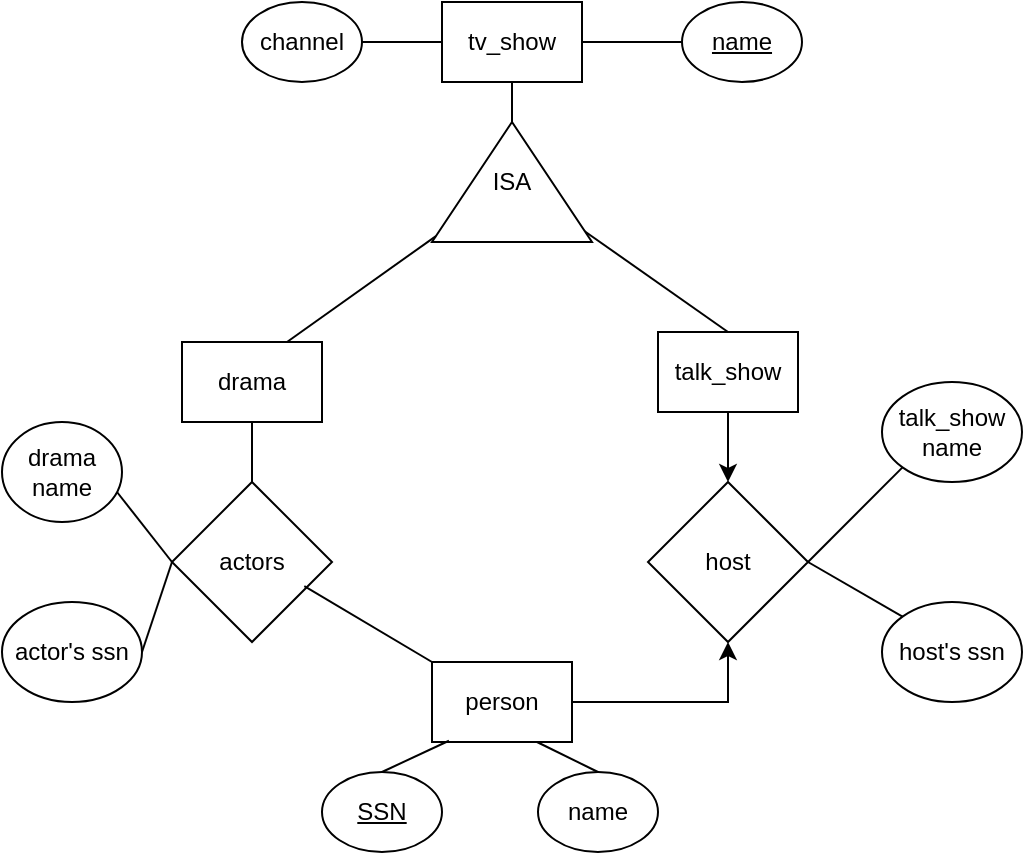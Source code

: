 <mxfile version="21.1.1" type="github">
  <diagram name="第1頁" id="jgAXVNBRgMBZShgyMuvH">
    <mxGraphModel dx="893" dy="499" grid="1" gridSize="10" guides="1" tooltips="1" connect="1" arrows="1" fold="1" page="1" pageScale="1" pageWidth="827" pageHeight="1169" math="0" shadow="0">
      <root>
        <mxCell id="0" />
        <mxCell id="1" parent="0" />
        <mxCell id="I4qZ6FRCHDBkj2pwvKRZ-1" value="" style="edgeStyle=orthogonalEdgeStyle;rounded=0;orthogonalLoop=1;jettySize=auto;html=1;" edge="1" parent="1" source="Wwxn7E1qv-EfVadIdRsq-1" target="yyZb5kcJpjw0oZw3hkXW-1">
          <mxGeometry relative="1" as="geometry" />
        </mxCell>
        <mxCell id="Wwxn7E1qv-EfVadIdRsq-1" value="person" style="rounded=0;whiteSpace=wrap;html=1;" parent="1" vertex="1">
          <mxGeometry x="365" y="490" width="70" height="40" as="geometry" />
        </mxCell>
        <mxCell id="Wwxn7E1qv-EfVadIdRsq-2" value="SSN" style="ellipse;whiteSpace=wrap;html=1;fontStyle=4" parent="1" vertex="1">
          <mxGeometry x="310" y="545" width="60" height="40" as="geometry" />
        </mxCell>
        <mxCell id="Wwxn7E1qv-EfVadIdRsq-3" value="" style="endArrow=none;html=1;rounded=0;entryX=0.121;entryY=0.984;entryDx=0;entryDy=0;exitX=0.5;exitY=0;exitDx=0;exitDy=0;entryPerimeter=0;" parent="1" source="Wwxn7E1qv-EfVadIdRsq-2" target="Wwxn7E1qv-EfVadIdRsq-1" edge="1">
          <mxGeometry width="50" height="50" relative="1" as="geometry">
            <mxPoint x="363" y="845" as="sourcePoint" />
            <mxPoint x="413" y="795" as="targetPoint" />
          </mxGeometry>
        </mxCell>
        <mxCell id="Wwxn7E1qv-EfVadIdRsq-4" value="name" style="ellipse;whiteSpace=wrap;html=1;movable=1;resizable=1;rotatable=1;deletable=1;editable=1;locked=0;connectable=1;" parent="1" vertex="1">
          <mxGeometry x="418" y="545" width="60" height="40" as="geometry" />
        </mxCell>
        <mxCell id="Wwxn7E1qv-EfVadIdRsq-5" value="" style="endArrow=none;html=1;rounded=0;entryX=0.75;entryY=1;entryDx=0;entryDy=0;exitX=0.5;exitY=0;exitDx=0;exitDy=0;movable=1;resizable=1;rotatable=1;deletable=1;editable=1;locked=0;connectable=1;" parent="1" source="Wwxn7E1qv-EfVadIdRsq-4" target="Wwxn7E1qv-EfVadIdRsq-1" edge="1">
          <mxGeometry width="50" height="50" relative="1" as="geometry">
            <mxPoint x="450.5" y="845" as="sourcePoint" />
            <mxPoint x="447" y="785" as="targetPoint" />
          </mxGeometry>
        </mxCell>
        <mxCell id="Wwxn7E1qv-EfVadIdRsq-7" value="drama" style="rounded=0;whiteSpace=wrap;html=1;" parent="1" vertex="1">
          <mxGeometry x="240" y="330" width="70" height="40" as="geometry" />
        </mxCell>
        <mxCell id="Wwxn7E1qv-EfVadIdRsq-16" value="" style="endArrow=none;html=1;rounded=0;entryX=0.117;entryY=0.925;entryDx=0;entryDy=0;entryPerimeter=0;exitX=0.5;exitY=0;exitDx=0;exitDy=0;" parent="1" source="Wwxn7E1qv-EfVadIdRsq-31" target="Wwxn7E1qv-EfVadIdRsq-17" edge="1">
          <mxGeometry width="50" height="50" relative="1" as="geometry">
            <mxPoint x="480" y="330" as="sourcePoint" />
            <mxPoint x="398" y="305" as="targetPoint" />
          </mxGeometry>
        </mxCell>
        <mxCell id="Wwxn7E1qv-EfVadIdRsq-17" value="ISA" style="triangle;whiteSpace=wrap;html=1;rotation=90;flipV=1;flipH=1;horizontal=0;verticalAlign=middle;labelPosition=center;verticalLabelPosition=middle;align=center;" parent="1" vertex="1">
          <mxGeometry x="375" y="210" width="60" height="80" as="geometry" />
        </mxCell>
        <mxCell id="Wwxn7E1qv-EfVadIdRsq-18" value="" style="endArrow=none;html=1;rounded=0;exitX=0.75;exitY=0;exitDx=0;exitDy=0;" parent="1" source="Wwxn7E1qv-EfVadIdRsq-7" target="Wwxn7E1qv-EfVadIdRsq-17" edge="1">
          <mxGeometry width="50" height="50" relative="1" as="geometry">
            <mxPoint x="310" y="280" as="sourcePoint" />
            <mxPoint x="360" y="230" as="targetPoint" />
          </mxGeometry>
        </mxCell>
        <mxCell id="Wwxn7E1qv-EfVadIdRsq-21" value="tv_show" style="rounded=0;whiteSpace=wrap;html=1;" parent="1" vertex="1">
          <mxGeometry x="370" y="160" width="70" height="40" as="geometry" />
        </mxCell>
        <mxCell id="Wwxn7E1qv-EfVadIdRsq-22" value="channel" style="ellipse;whiteSpace=wrap;html=1;" parent="1" vertex="1">
          <mxGeometry x="270" y="160" width="60" height="40" as="geometry" />
        </mxCell>
        <mxCell id="Wwxn7E1qv-EfVadIdRsq-23" value="" style="endArrow=none;html=1;rounded=0;entryX=0;entryY=0.5;entryDx=0;entryDy=0;exitX=1;exitY=0.5;exitDx=0;exitDy=0;" parent="1" source="Wwxn7E1qv-EfVadIdRsq-22" target="Wwxn7E1qv-EfVadIdRsq-21" edge="1">
          <mxGeometry width="50" height="50" relative="1" as="geometry">
            <mxPoint x="481.213" y="139.998" as="sourcePoint" />
            <mxPoint x="646" y="244.14" as="targetPoint" />
          </mxGeometry>
        </mxCell>
        <mxCell id="Wwxn7E1qv-EfVadIdRsq-24" value="name" style="ellipse;whiteSpace=wrap;html=1;movable=1;resizable=1;rotatable=1;deletable=1;editable=1;locked=0;connectable=1;fontStyle=4" parent="1" vertex="1">
          <mxGeometry x="490" y="160" width="60" height="40" as="geometry" />
        </mxCell>
        <mxCell id="Wwxn7E1qv-EfVadIdRsq-25" value="" style="endArrow=none;html=1;rounded=0;entryX=1;entryY=0.5;entryDx=0;entryDy=0;exitX=0;exitY=0.5;exitDx=0;exitDy=0;movable=1;resizable=1;rotatable=1;deletable=1;editable=1;locked=0;connectable=1;" parent="1" source="Wwxn7E1qv-EfVadIdRsq-24" target="Wwxn7E1qv-EfVadIdRsq-21" edge="1">
          <mxGeometry width="50" height="50" relative="1" as="geometry">
            <mxPoint x="586" y="139.14" as="sourcePoint" />
            <mxPoint x="680" y="234.14" as="targetPoint" />
          </mxGeometry>
        </mxCell>
        <mxCell id="Wwxn7E1qv-EfVadIdRsq-26" value="" style="endArrow=none;html=1;rounded=0;entryX=0;entryY=0.5;entryDx=0;entryDy=0;exitX=0.5;exitY=1;exitDx=0;exitDy=0;" parent="1" source="Wwxn7E1qv-EfVadIdRsq-21" target="Wwxn7E1qv-EfVadIdRsq-17" edge="1">
          <mxGeometry width="50" height="50" relative="1" as="geometry">
            <mxPoint x="293" y="270" as="sourcePoint" />
            <mxPoint x="366" y="223" as="targetPoint" />
          </mxGeometry>
        </mxCell>
        <mxCell id="I4qZ6FRCHDBkj2pwvKRZ-3" value="" style="edgeStyle=orthogonalEdgeStyle;rounded=0;orthogonalLoop=1;jettySize=auto;html=1;" edge="1" parent="1" source="Wwxn7E1qv-EfVadIdRsq-31" target="yyZb5kcJpjw0oZw3hkXW-1">
          <mxGeometry relative="1" as="geometry" />
        </mxCell>
        <mxCell id="Wwxn7E1qv-EfVadIdRsq-31" value="talk_show" style="rounded=0;whiteSpace=wrap;html=1;" parent="1" vertex="1">
          <mxGeometry x="478" y="325" width="70" height="40" as="geometry" />
        </mxCell>
        <mxCell id="Wwxn7E1qv-EfVadIdRsq-37" value="" style="endArrow=none;html=1;rounded=0;entryX=0.5;entryY=1;entryDx=0;entryDy=0;exitX=0.5;exitY=0;exitDx=0;exitDy=0;" parent="1" source="yyZb5kcJpjw0oZw3hkXW-3" target="Wwxn7E1qv-EfVadIdRsq-7" edge="1">
          <mxGeometry width="50" height="50" relative="1" as="geometry">
            <mxPoint x="200.0" y="352.5" as="sourcePoint" />
            <mxPoint x="240" y="355" as="targetPoint" />
          </mxGeometry>
        </mxCell>
        <mxCell id="yyZb5kcJpjw0oZw3hkXW-1" value="host" style="rhombus;whiteSpace=wrap;html=1;" parent="1" vertex="1">
          <mxGeometry x="473" y="400" width="80" height="80" as="geometry" />
        </mxCell>
        <mxCell id="yyZb5kcJpjw0oZw3hkXW-3" value="actors" style="rhombus;whiteSpace=wrap;html=1;" parent="1" vertex="1">
          <mxGeometry x="235" y="400" width="80" height="80" as="geometry" />
        </mxCell>
        <mxCell id="yyZb5kcJpjw0oZw3hkXW-4" value="" style="endArrow=none;html=1;rounded=0;exitX=0;exitY=0;exitDx=0;exitDy=0;entryX=0.827;entryY=0.651;entryDx=0;entryDy=0;entryPerimeter=0;" parent="1" source="Wwxn7E1qv-EfVadIdRsq-1" target="yyZb5kcJpjw0oZw3hkXW-3" edge="1">
          <mxGeometry width="50" height="50" relative="1" as="geometry">
            <mxPoint x="454" y="495" as="sourcePoint" />
            <mxPoint x="499" y="466" as="targetPoint" />
          </mxGeometry>
        </mxCell>
        <mxCell id="yyZb5kcJpjw0oZw3hkXW-5" value="" style="endArrow=none;html=1;rounded=0;entryX=0;entryY=0.5;entryDx=0;entryDy=0;exitX=0.955;exitY=0.695;exitDx=0;exitDy=0;exitPerimeter=0;" parent="1" source="yyZb5kcJpjw0oZw3hkXW-6" target="yyZb5kcJpjw0oZw3hkXW-3" edge="1">
          <mxGeometry width="50" height="50" relative="1" as="geometry">
            <mxPoint x="160" y="390" as="sourcePoint" />
            <mxPoint x="410" y="380" as="targetPoint" />
          </mxGeometry>
        </mxCell>
        <mxCell id="yyZb5kcJpjw0oZw3hkXW-6" value="drama name" style="ellipse;whiteSpace=wrap;html=1;" parent="1" vertex="1">
          <mxGeometry x="150" y="370" width="60" height="50" as="geometry" />
        </mxCell>
        <mxCell id="yyZb5kcJpjw0oZw3hkXW-7" value="" style="endArrow=none;html=1;rounded=0;entryX=0;entryY=0.5;entryDx=0;entryDy=0;exitX=1;exitY=0.5;exitDx=0;exitDy=0;" parent="1" source="yyZb5kcJpjw0oZw3hkXW-8" target="yyZb5kcJpjw0oZw3hkXW-3" edge="1">
          <mxGeometry width="50" height="50" relative="1" as="geometry">
            <mxPoint x="170" y="470" as="sourcePoint" />
            <mxPoint x="410" y="370" as="targetPoint" />
          </mxGeometry>
        </mxCell>
        <mxCell id="yyZb5kcJpjw0oZw3hkXW-8" value="actor&#39;s ssn" style="ellipse;whiteSpace=wrap;html=1;" parent="1" vertex="1">
          <mxGeometry x="150" y="460" width="70" height="50" as="geometry" />
        </mxCell>
        <mxCell id="yyZb5kcJpjw0oZw3hkXW-9" value="" style="endArrow=none;html=1;rounded=0;entryX=0;entryY=1;entryDx=0;entryDy=0;exitX=1;exitY=0.5;exitDx=0;exitDy=0;" parent="1" source="yyZb5kcJpjw0oZw3hkXW-1" target="yyZb5kcJpjw0oZw3hkXW-10" edge="1">
          <mxGeometry width="50" height="50" relative="1" as="geometry">
            <mxPoint x="630" y="377.5" as="sourcePoint" />
            <mxPoint x="705" y="427.5" as="targetPoint" />
          </mxGeometry>
        </mxCell>
        <mxCell id="yyZb5kcJpjw0oZw3hkXW-10" value="talk_show name" style="ellipse;whiteSpace=wrap;html=1;" parent="1" vertex="1">
          <mxGeometry x="590" y="350" width="70" height="50" as="geometry" />
        </mxCell>
        <mxCell id="yyZb5kcJpjw0oZw3hkXW-11" value="" style="endArrow=none;html=1;rounded=0;entryX=0;entryY=0;entryDx=0;entryDy=0;exitX=1;exitY=0.5;exitDx=0;exitDy=0;" parent="1" source="yyZb5kcJpjw0oZw3hkXW-1" target="yyZb5kcJpjw0oZw3hkXW-12" edge="1">
          <mxGeometry width="50" height="50" relative="1" as="geometry">
            <mxPoint x="685" y="490" as="sourcePoint" />
            <mxPoint x="750" y="460" as="targetPoint" />
          </mxGeometry>
        </mxCell>
        <mxCell id="yyZb5kcJpjw0oZw3hkXW-12" value="host&#39;s ssn" style="ellipse;whiteSpace=wrap;html=1;" parent="1" vertex="1">
          <mxGeometry x="590" y="460" width="70" height="50" as="geometry" />
        </mxCell>
      </root>
    </mxGraphModel>
  </diagram>
</mxfile>
